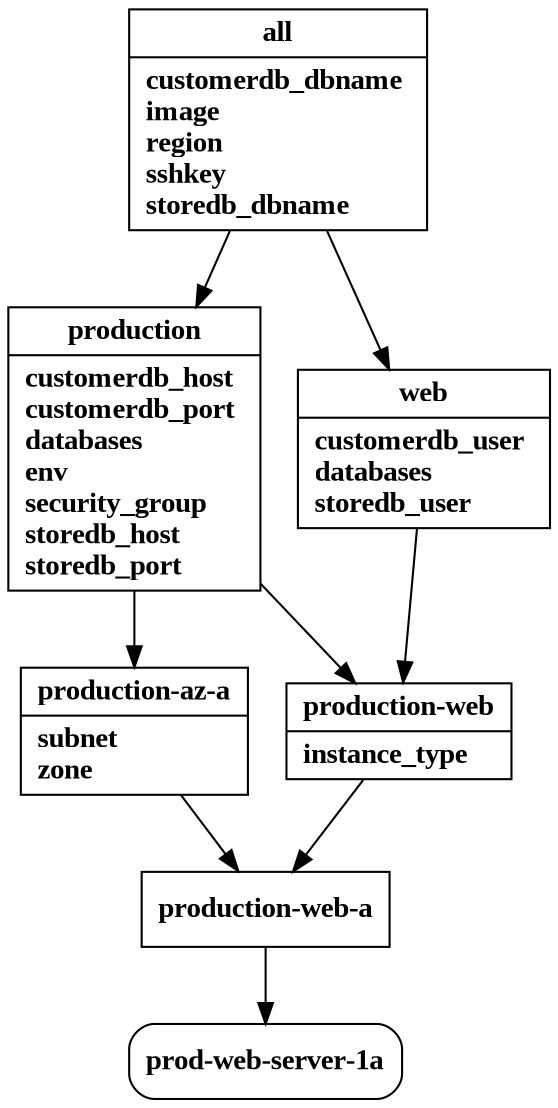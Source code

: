digraph prod_web_server_1a {
  rankdir=TB;

  all [shape=record fontname="Times New Roman, Bold" label="
{ all |
customerdb_dbname \l
image \l
region \l
sshkey \l
storedb_dbname \l
} "]

  prod_web_server_1a [shape=record fontname="Times New Roman, Bold" style=rounded label="
{ prod-web-server-1a} "]

  production [shape=record fontname="Times New Roman, Bold" label="
{ production |
customerdb_host \l
customerdb_port \l
databases \l
env \l
security_group \l
storedb_host \l
storedb_port \l
} "]

  production_az_a [shape=record fontname="Times New Roman, Bold" label="
{ production-az-a |
subnet \l
zone \l
} "]

  production_web [shape=record fontname="Times New Roman, Bold" label="
{ production-web |
instance_type \l
} "]

  production_web_a [shape=record fontname="Times New Roman, Bold" label="
{ production-web-a} "]

  web [shape=record fontname="Times New Roman, Bold" label="
{ web |
customerdb_user \l
databases \l
storedb_user \l
} "]


  all -> web;
  all -> production;
  production -> production_web;
  production -> production_az_a;
  production_az_a -> production_web_a;
  production_web -> production_web_a;
  production_web_a -> prod_web_server_1a;
  web -> production_web;
}
